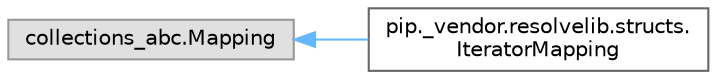 digraph "Graphical Class Hierarchy"
{
 // LATEX_PDF_SIZE
  bgcolor="transparent";
  edge [fontname=Helvetica,fontsize=10,labelfontname=Helvetica,labelfontsize=10];
  node [fontname=Helvetica,fontsize=10,shape=box,height=0.2,width=0.4];
  rankdir="LR";
  Node0 [id="Node000000",label="collections_abc.Mapping",height=0.2,width=0.4,color="grey60", fillcolor="#E0E0E0", style="filled",tooltip=" "];
  Node0 -> Node1 [id="edge980_Node000000_Node000001",dir="back",color="steelblue1",style="solid",tooltip=" "];
  Node1 [id="Node000001",label="pip._vendor.resolvelib.structs.\lIteratorMapping",height=0.2,width=0.4,color="grey40", fillcolor="white", style="filled",URL="$classpip_1_1__vendor_1_1resolvelib_1_1structs_1_1_iterator_mapping.html",tooltip=" "];
}
